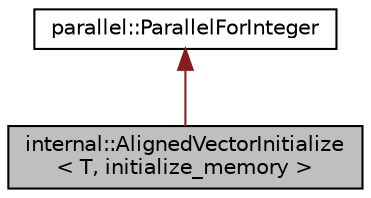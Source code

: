 digraph "internal::AlignedVectorInitialize&lt; T, initialize_memory &gt;"
{
 // LATEX_PDF_SIZE
  edge [fontname="Helvetica",fontsize="10",labelfontname="Helvetica",labelfontsize="10"];
  node [fontname="Helvetica",fontsize="10",shape=record];
  Node1 [label="internal::AlignedVectorInitialize\l\< T, initialize_memory \>",height=0.2,width=0.4,color="black", fillcolor="grey75", style="filled", fontcolor="black",tooltip=" "];
  Node2 -> Node1 [dir="back",color="firebrick4",fontsize="10",style="solid",fontname="Helvetica"];
  Node2 [label="parallel::ParallelForInteger",height=0.2,width=0.4,color="black", fillcolor="white", style="filled",URL="$structparallel_1_1ParallelForInteger.html",tooltip=" "];
}
